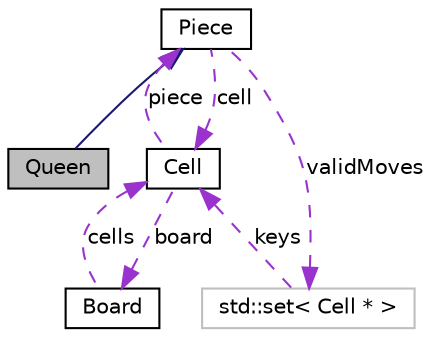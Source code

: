 digraph G
{
  bgcolor="transparent";
  edge [fontname="Helvetica",fontsize="10",labelfontname="Helvetica",labelfontsize="10"];
  node [fontname="Helvetica",fontsize="10",shape=record];
  Node1 [label="Queen",height=0.2,width=0.4,color="black", fillcolor="grey75", style="filled" fontcolor="black"];
  Node2 -> Node1 [dir=back,color="midnightblue",fontsize="10",style="solid",fontname="Helvetica"];
  Node2 [label="Piece",height=0.2,width=0.4,color="black",URL="$d5/df0/classPiece.html",tooltip="Virtual base class for all Piece objects."];
  Node3 -> Node2 [dir=back,color="darkorchid3",fontsize="10",style="dashed",label="cell",fontname="Helvetica"];
  Node3 [label="Cell",height=0.2,width=0.4,color="black",URL="$de/dfd/classCell.html",tooltip="An interface for the Cell class that holds a piece (real or empty)."];
  Node4 -> Node3 [dir=back,color="darkorchid3",fontsize="10",style="dashed",label="board",fontname="Helvetica"];
  Node4 [label="Board",height=0.2,width=0.4,color="black",URL="$de/d23/classBoard.html",tooltip="An interface for the Board class."];
  Node3 -> Node4 [dir=back,color="darkorchid3",fontsize="10",style="dashed",label="cells",fontname="Helvetica"];
  Node2 -> Node3 [dir=back,color="darkorchid3",fontsize="10",style="dashed",label="piece",fontname="Helvetica"];
  Node5 -> Node2 [dir=back,color="darkorchid3",fontsize="10",style="dashed",label="validMoves",fontname="Helvetica"];
  Node5 [label="std::set\< Cell * \>",height=0.2,width=0.4,color="grey75"];
  Node3 -> Node5 [dir=back,color="darkorchid3",fontsize="10",style="dashed",label="keys",fontname="Helvetica"];
}

